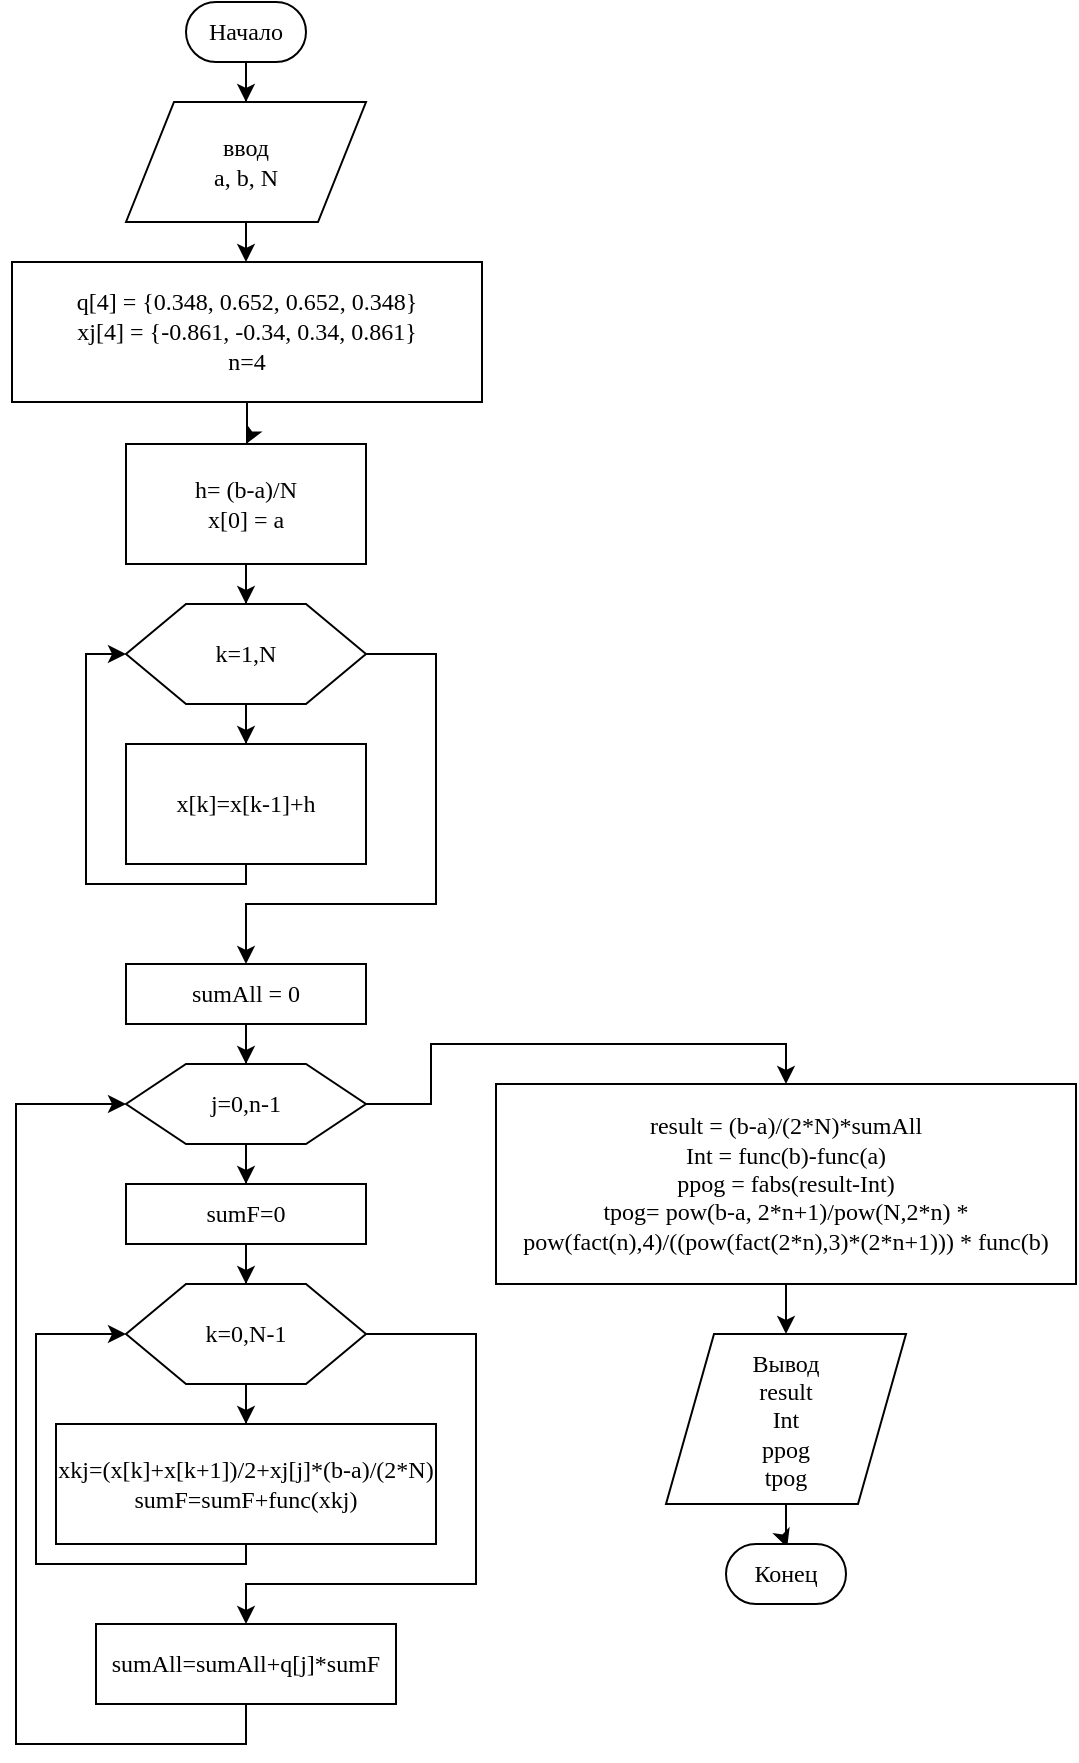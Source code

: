 <mxfile version="12.3.9" type="github" pages="1"><diagram id="Y_w7w-cOm790qcBsH489" name="Page-1"><mxGraphModel dx="981" dy="548" grid="1" gridSize="10" guides="1" tooltips="1" connect="1" arrows="1" fold="1" page="1" pageScale="1" pageWidth="850" pageHeight="1100" math="0" shadow="0"><root><mxCell id="0"/><mxCell id="1" parent="0"/><mxCell id="s3yEoPblxFA9ARGPBQ6r-3" style="edgeStyle=orthogonalEdgeStyle;rounded=0;orthogonalLoop=1;jettySize=auto;html=1;fontFamily=Times New Roman;" parent="1" source="s3yEoPblxFA9ARGPBQ6r-1" target="s3yEoPblxFA9ARGPBQ6r-2" edge="1"><mxGeometry relative="1" as="geometry"/></mxCell><mxCell id="s3yEoPblxFA9ARGPBQ6r-1" value="Начало" style="html=1;shadow=0;dashed=0;shape=mxgraph.bootstrap.roundedButton;align=center;whiteSpace=wrap;fontFamily=Times New Roman;" parent="1" vertex="1"><mxGeometry x="395" width="60" height="30" as="geometry"/></mxCell><mxCell id="s3yEoPblxFA9ARGPBQ6r-6" style="edgeStyle=orthogonalEdgeStyle;rounded=0;orthogonalLoop=1;jettySize=auto;html=1;entryX=0.5;entryY=0;entryDx=0;entryDy=0;fontFamily=Times New Roman;" parent="1" source="s3yEoPblxFA9ARGPBQ6r-2" target="s3yEoPblxFA9ARGPBQ6r-4" edge="1"><mxGeometry relative="1" as="geometry"/></mxCell><mxCell id="s3yEoPblxFA9ARGPBQ6r-2" value="ввод&lt;br&gt;a, b, N" style="shape=parallelogram;perimeter=parallelogramPerimeter;whiteSpace=wrap;html=1;fontFamily=Times New Roman;" parent="1" vertex="1"><mxGeometry x="365" y="50" width="120" height="60" as="geometry"/></mxCell><mxCell id="DQ6LGmoUYfBpaAukdXo8-1" style="edgeStyle=orthogonalEdgeStyle;rounded=0;orthogonalLoop=1;jettySize=auto;html=1;entryX=0.5;entryY=0;entryDx=0;entryDy=0;" edge="1" parent="1" source="s3yEoPblxFA9ARGPBQ6r-4" target="s3yEoPblxFA9ARGPBQ6r-5"><mxGeometry relative="1" as="geometry"/></mxCell><mxCell id="s3yEoPblxFA9ARGPBQ6r-4" value="&lt;font style=&quot;font-size: 12px&quot;&gt;&lt;span lang=&quot;EN-US&quot; style=&quot;line-height: 115%&quot;&gt;q&lt;/span&gt;&lt;span lang=&quot;EN-US&quot; style=&quot;line-height: 115%&quot;&gt;[&lt;/span&gt;&lt;span lang=&quot;EN-US&quot; style=&quot;line-height: 115%&quot;&gt;4&lt;/span&gt;&lt;span lang=&quot;EN-US&quot; style=&quot;line-height: 115%&quot;&gt;]&lt;/span&gt;&lt;span lang=&quot;EN-US&quot; style=&quot;line-height: 115%&quot;&gt; &lt;/span&gt;&lt;span lang=&quot;EN-US&quot; style=&quot;line-height: 115%&quot;&gt;=&lt;/span&gt;&lt;span lang=&quot;EN-US&quot; style=&quot;line-height: 115%&quot;&gt; &lt;/span&gt;&lt;span lang=&quot;EN-US&quot; style=&quot;line-height: 115%&quot;&gt;{&lt;/span&gt;&lt;span lang=&quot;EN-US&quot; style=&quot;line-height: 115%&quot;&gt;0.348&lt;/span&gt;&lt;span lang=&quot;EN-US&quot; style=&quot;line-height: 115%&quot;&gt;,&lt;/span&gt;&lt;span lang=&quot;EN-US&quot; style=&quot;line-height: 115%&quot;&gt; &lt;/span&gt;&lt;span lang=&quot;EN-US&quot; style=&quot;line-height: 115%&quot;&gt;0.652&lt;/span&gt;&lt;span lang=&quot;EN-US&quot; style=&quot;line-height: 115%&quot;&gt;,&lt;/span&gt;&lt;span lang=&quot;EN-US&quot; style=&quot;line-height: 115%&quot;&gt; &lt;/span&gt;&lt;span lang=&quot;EN-US&quot; style=&quot;line-height: 115%&quot;&gt;0.652&lt;/span&gt;&lt;span lang=&quot;EN-US&quot; style=&quot;line-height: 115%&quot;&gt;,&lt;/span&gt;&lt;span lang=&quot;EN-US&quot; style=&quot;line-height: 115%&quot;&gt; &lt;/span&gt;&lt;span lang=&quot;EN-US&quot; style=&quot;line-height: 115%&quot;&gt;0.348&lt;/span&gt;&lt;span lang=&quot;EN-US&quot; style=&quot;line-height: 115%&quot;&gt;}&lt;br&gt;&lt;span lang=&quot;EN-US&quot; style=&quot;line-height: 115%&quot;&gt;xj&lt;/span&gt;&lt;span lang=&quot;EN-US&quot; style=&quot;line-height: 115%&quot;&gt;[&lt;/span&gt;&lt;span lang=&quot;EN-US&quot; style=&quot;line-height: 115%&quot;&gt;4&lt;/span&gt;&lt;span lang=&quot;EN-US&quot; style=&quot;line-height: 115%&quot;&gt;]&lt;/span&gt;&lt;span lang=&quot;EN-US&quot; style=&quot;line-height: 115%&quot;&gt; &lt;/span&gt;&lt;span lang=&quot;EN-US&quot; style=&quot;line-height: 115%&quot;&gt;=&lt;/span&gt;&lt;span lang=&quot;EN-US&quot; style=&quot;line-height: 115%&quot;&gt; &lt;/span&gt;&lt;span lang=&quot;EN-US&quot; style=&quot;line-height: 115%&quot;&gt;{&lt;/span&gt;&lt;span lang=&quot;EN-US&quot; style=&quot;line-height: 115%&quot;&gt;-&lt;/span&gt;&lt;span lang=&quot;EN-US&quot; style=&quot;line-height: 115%&quot;&gt;0.861&lt;/span&gt;&lt;span lang=&quot;EN-US&quot; style=&quot;line-height: 115%&quot;&gt;,&lt;/span&gt;&lt;span lang=&quot;EN-US&quot; style=&quot;line-height: 115%&quot;&gt; &lt;/span&gt;&lt;span lang=&quot;EN-US&quot; style=&quot;line-height: 115%&quot;&gt;-&lt;/span&gt;&lt;span lang=&quot;EN-US&quot; style=&quot;line-height: 115%&quot;&gt;0.34&lt;/span&gt;&lt;span lang=&quot;EN-US&quot; style=&quot;line-height: 115%&quot;&gt;,&lt;/span&gt;&lt;span lang=&quot;EN-US&quot; style=&quot;line-height: 115%&quot;&gt; &lt;/span&gt;&lt;span lang=&quot;EN-US&quot; style=&quot;line-height: 115%&quot;&gt;0.34&lt;/span&gt;&lt;span lang=&quot;EN-US&quot; style=&quot;line-height: 115%&quot;&gt;,&lt;/span&gt;&lt;span lang=&quot;EN-US&quot; style=&quot;line-height: 115%&quot;&gt; &lt;/span&gt;&lt;span lang=&quot;EN-US&quot; style=&quot;line-height: 115%&quot;&gt;0.861&lt;/span&gt;&lt;span lang=&quot;EN-US&quot; style=&quot;line-height: 115%&quot;&gt;}&lt;br&gt;&lt;/span&gt;n=4&lt;br&gt;&lt;/span&gt;&lt;/font&gt;" style="rounded=0;whiteSpace=wrap;html=1;fontFamily=Times New Roman;" parent="1" vertex="1"><mxGeometry x="308" y="130" width="235" height="70" as="geometry"/></mxCell><mxCell id="s3yEoPblxFA9ARGPBQ6r-9" style="edgeStyle=orthogonalEdgeStyle;rounded=0;orthogonalLoop=1;jettySize=auto;html=1;entryX=0.5;entryY=0;entryDx=0;entryDy=0;fontFamily=Times New Roman;" parent="1" source="s3yEoPblxFA9ARGPBQ6r-5" target="s3yEoPblxFA9ARGPBQ6r-8" edge="1"><mxGeometry relative="1" as="geometry"/></mxCell><mxCell id="s3yEoPblxFA9ARGPBQ6r-5" value="h= (b-a)/N&lt;br&gt;x[0] = a" style="rounded=0;whiteSpace=wrap;html=1;fontFamily=Times New Roman;" parent="1" vertex="1"><mxGeometry x="365" y="221" width="120" height="60" as="geometry"/></mxCell><mxCell id="s3yEoPblxFA9ARGPBQ6r-11" style="edgeStyle=orthogonalEdgeStyle;rounded=0;orthogonalLoop=1;jettySize=auto;html=1;fontFamily=Times New Roman;" parent="1" source="s3yEoPblxFA9ARGPBQ6r-8" target="s3yEoPblxFA9ARGPBQ6r-10" edge="1"><mxGeometry relative="1" as="geometry"/></mxCell><mxCell id="s3yEoPblxFA9ARGPBQ6r-14" style="edgeStyle=orthogonalEdgeStyle;rounded=0;orthogonalLoop=1;jettySize=auto;html=1;entryX=0.5;entryY=0;entryDx=0;entryDy=0;fontFamily=Times New Roman;" parent="1" source="s3yEoPblxFA9ARGPBQ6r-8" target="s3yEoPblxFA9ARGPBQ6r-13" edge="1"><mxGeometry relative="1" as="geometry"><Array as="points"><mxPoint x="520" y="326"/><mxPoint x="520" y="451"/><mxPoint x="425" y="451"/></Array></mxGeometry></mxCell><mxCell id="s3yEoPblxFA9ARGPBQ6r-8" value="k=1,N" style="shape=hexagon;perimeter=hexagonPerimeter2;whiteSpace=wrap;html=1;fontFamily=Times New Roman;" parent="1" vertex="1"><mxGeometry x="365" y="301" width="120" height="50" as="geometry"/></mxCell><mxCell id="s3yEoPblxFA9ARGPBQ6r-12" style="edgeStyle=orthogonalEdgeStyle;rounded=0;orthogonalLoop=1;jettySize=auto;html=1;entryX=0;entryY=0.5;entryDx=0;entryDy=0;fontFamily=Times New Roman;" parent="1" source="s3yEoPblxFA9ARGPBQ6r-10" target="s3yEoPblxFA9ARGPBQ6r-8" edge="1"><mxGeometry relative="1" as="geometry"><Array as="points"><mxPoint x="425" y="441"/><mxPoint x="345" y="441"/><mxPoint x="345" y="326"/></Array></mxGeometry></mxCell><mxCell id="s3yEoPblxFA9ARGPBQ6r-10" value="x[k]=x[k-1]+h" style="rounded=0;whiteSpace=wrap;html=1;fontFamily=Times New Roman;" parent="1" vertex="1"><mxGeometry x="365" y="371" width="120" height="60" as="geometry"/></mxCell><mxCell id="s3yEoPblxFA9ARGPBQ6r-23" style="edgeStyle=orthogonalEdgeStyle;rounded=0;orthogonalLoop=1;jettySize=auto;html=1;entryX=0.5;entryY=0;entryDx=0;entryDy=0;fontFamily=Times New Roman;" parent="1" source="s3yEoPblxFA9ARGPBQ6r-13" target="s3yEoPblxFA9ARGPBQ6r-22" edge="1"><mxGeometry relative="1" as="geometry"/></mxCell><mxCell id="s3yEoPblxFA9ARGPBQ6r-13" value="sumAll = 0&lt;br&gt;" style="rounded=0;whiteSpace=wrap;html=1;fontFamily=Times New Roman;" parent="1" vertex="1"><mxGeometry x="365" y="481" width="120" height="30" as="geometry"/></mxCell><mxCell id="s3yEoPblxFA9ARGPBQ6r-20" style="edgeStyle=orthogonalEdgeStyle;rounded=0;orthogonalLoop=1;jettySize=auto;html=1;fontFamily=Times New Roman;" parent="1" source="s3yEoPblxFA9ARGPBQ6r-15" target="s3yEoPblxFA9ARGPBQ6r-19" edge="1"><mxGeometry relative="1" as="geometry"/></mxCell><mxCell id="s3yEoPblxFA9ARGPBQ6r-28" style="edgeStyle=orthogonalEdgeStyle;rounded=0;orthogonalLoop=1;jettySize=auto;html=1;entryX=0.5;entryY=0;entryDx=0;entryDy=0;fontFamily=Times New Roman;" parent="1" source="s3yEoPblxFA9ARGPBQ6r-15" target="s3yEoPblxFA9ARGPBQ6r-27" edge="1"><mxGeometry relative="1" as="geometry"><Array as="points"><mxPoint x="540" y="666"/><mxPoint x="540" y="791"/><mxPoint x="425" y="791"/></Array></mxGeometry></mxCell><mxCell id="s3yEoPblxFA9ARGPBQ6r-15" value="k=0,N-1" style="shape=hexagon;perimeter=hexagonPerimeter2;whiteSpace=wrap;html=1;fontFamily=Times New Roman;" parent="1" vertex="1"><mxGeometry x="365" y="641" width="120" height="50" as="geometry"/></mxCell><mxCell id="s3yEoPblxFA9ARGPBQ6r-21" style="edgeStyle=orthogonalEdgeStyle;rounded=0;orthogonalLoop=1;jettySize=auto;html=1;entryX=0;entryY=0.5;entryDx=0;entryDy=0;fontFamily=Times New Roman;" parent="1" source="s3yEoPblxFA9ARGPBQ6r-19" target="s3yEoPblxFA9ARGPBQ6r-15" edge="1"><mxGeometry relative="1" as="geometry"><Array as="points"><mxPoint x="425" y="781"/><mxPoint x="320" y="781"/><mxPoint x="320" y="666"/></Array></mxGeometry></mxCell><mxCell id="s3yEoPblxFA9ARGPBQ6r-19" value="xkj=(x[k]+x[k+1])/2+xj[j]*(b-a)/(2*N)&lt;br&gt;sumF=sumF+func(xkj)" style="rounded=0;whiteSpace=wrap;html=1;fontFamily=Times New Roman;" parent="1" vertex="1"><mxGeometry x="330" y="711" width="190" height="60" as="geometry"/></mxCell><mxCell id="s3yEoPblxFA9ARGPBQ6r-25" style="edgeStyle=orthogonalEdgeStyle;rounded=0;orthogonalLoop=1;jettySize=auto;html=1;entryX=0.5;entryY=0;entryDx=0;entryDy=0;fontFamily=Times New Roman;" parent="1" source="s3yEoPblxFA9ARGPBQ6r-22" target="s3yEoPblxFA9ARGPBQ6r-24" edge="1"><mxGeometry relative="1" as="geometry"/></mxCell><mxCell id="s3yEoPblxFA9ARGPBQ6r-31" style="edgeStyle=orthogonalEdgeStyle;rounded=0;orthogonalLoop=1;jettySize=auto;html=1;entryX=0.5;entryY=0;entryDx=0;entryDy=0;fontFamily=Times New Roman;" parent="1" source="s3yEoPblxFA9ARGPBQ6r-22" target="s3yEoPblxFA9ARGPBQ6r-30" edge="1"><mxGeometry relative="1" as="geometry"/></mxCell><mxCell id="s3yEoPblxFA9ARGPBQ6r-22" value="j=0,n-1" style="shape=hexagon;perimeter=hexagonPerimeter2;whiteSpace=wrap;html=1;fontFamily=Times New Roman;" parent="1" vertex="1"><mxGeometry x="365" y="531" width="120" height="40" as="geometry"/></mxCell><mxCell id="s3yEoPblxFA9ARGPBQ6r-26" style="edgeStyle=orthogonalEdgeStyle;rounded=0;orthogonalLoop=1;jettySize=auto;html=1;entryX=0.5;entryY=0;entryDx=0;entryDy=0;fontFamily=Times New Roman;" parent="1" source="s3yEoPblxFA9ARGPBQ6r-24" target="s3yEoPblxFA9ARGPBQ6r-15" edge="1"><mxGeometry relative="1" as="geometry"/></mxCell><mxCell id="s3yEoPblxFA9ARGPBQ6r-24" value="sumF=0" style="rounded=0;whiteSpace=wrap;html=1;fontFamily=Times New Roman;" parent="1" vertex="1"><mxGeometry x="365" y="591" width="120" height="30" as="geometry"/></mxCell><mxCell id="s3yEoPblxFA9ARGPBQ6r-29" style="edgeStyle=orthogonalEdgeStyle;rounded=0;orthogonalLoop=1;jettySize=auto;html=1;entryX=0;entryY=0.5;entryDx=0;entryDy=0;fontFamily=Times New Roman;" parent="1" source="s3yEoPblxFA9ARGPBQ6r-27" target="s3yEoPblxFA9ARGPBQ6r-22" edge="1"><mxGeometry relative="1" as="geometry"><Array as="points"><mxPoint x="425" y="871"/><mxPoint x="310" y="871"/><mxPoint x="310" y="551"/></Array></mxGeometry></mxCell><mxCell id="s3yEoPblxFA9ARGPBQ6r-27" value="sumAll=sumAll+q[j]*sumF" style="rounded=0;whiteSpace=wrap;html=1;fontFamily=Times New Roman;" parent="1" vertex="1"><mxGeometry x="350" y="811" width="150" height="40" as="geometry"/></mxCell><mxCell id="s3yEoPblxFA9ARGPBQ6r-33" style="edgeStyle=orthogonalEdgeStyle;rounded=0;orthogonalLoop=1;jettySize=auto;html=1;entryX=0.5;entryY=0;entryDx=0;entryDy=0;fontFamily=Times New Roman;" parent="1" source="s3yEoPblxFA9ARGPBQ6r-30" target="s3yEoPblxFA9ARGPBQ6r-32" edge="1"><mxGeometry relative="1" as="geometry"/></mxCell><mxCell id="s3yEoPblxFA9ARGPBQ6r-30" value="&lt;font style=&quot;font-size: 12px&quot;&gt;result = (b-a)/(2*N)*sumAll&lt;br&gt;Int = func(b)-func(a)&lt;br&gt;ppog = fabs(result-Int)&lt;br&gt;tpog=&amp;nbsp;&lt;span lang=&quot;EN-US&quot; style=&quot;line-height: 115%&quot;&gt;pow&lt;/span&gt;&lt;span lang=&quot;EN-US&quot; style=&quot;line-height: 115%&quot;&gt;(&lt;/span&gt;&lt;span lang=&quot;EN-US&quot; style=&quot;line-height: 115%&quot;&gt;b&lt;/span&gt;&lt;span lang=&quot;EN-US&quot; style=&quot;line-height: 115%&quot;&gt;-&lt;/span&gt;&lt;span lang=&quot;EN-US&quot; style=&quot;line-height: 115%&quot;&gt;a&lt;/span&gt;&lt;span lang=&quot;EN-US&quot; style=&quot;line-height: 115%&quot;&gt;,&lt;/span&gt;&lt;span lang=&quot;EN-US&quot; style=&quot;line-height: 115%&quot;&gt; &lt;/span&gt;&lt;span lang=&quot;EN-US&quot; style=&quot;line-height: 115%&quot;&gt;2&lt;/span&gt;&lt;span lang=&quot;EN-US&quot; style=&quot;line-height: 115%&quot;&gt;*&lt;/span&gt;&lt;span lang=&quot;EN-US&quot; style=&quot;line-height: 115%&quot;&gt;n&lt;/span&gt;&lt;span lang=&quot;EN-US&quot; style=&quot;line-height: 115%&quot;&gt;+&lt;/span&gt;&lt;span lang=&quot;EN-US&quot; style=&quot;line-height: 115%&quot;&gt;1&lt;/span&gt;&lt;span lang=&quot;EN-US&quot; style=&quot;line-height: 115%&quot;&gt;)/&lt;/span&gt;&lt;span lang=&quot;EN-US&quot; style=&quot;line-height: 115%&quot;&gt;pow&lt;/span&gt;&lt;span lang=&quot;EN-US&quot; style=&quot;line-height: 115%&quot;&gt;(&lt;/span&gt;&lt;span lang=&quot;EN-US&quot; style=&quot;line-height: 115%&quot;&gt;N&lt;/span&gt;&lt;span lang=&quot;EN-US&quot; style=&quot;line-height: 115%&quot;&gt;,&lt;/span&gt;&lt;span lang=&quot;EN-US&quot; style=&quot;line-height: 115%&quot;&gt;2&lt;/span&gt;&lt;span lang=&quot;EN-US&quot; style=&quot;line-height: 115%&quot;&gt;*&lt;/span&gt;&lt;span lang=&quot;EN-US&quot; style=&quot;line-height: 115%&quot;&gt;n&lt;/span&gt;&lt;span lang=&quot;EN-US&quot; style=&quot;line-height: 115%&quot;&gt;)&lt;/span&gt;&lt;span lang=&quot;EN-US&quot; style=&quot;line-height: 115%&quot;&gt; &lt;/span&gt;&lt;span lang=&quot;EN-US&quot; style=&quot;line-height: 115%&quot;&gt;*&lt;/span&gt;&lt;span lang=&quot;EN-US&quot; style=&quot;line-height: 115%&quot;&gt; &lt;/span&gt;&lt;span lang=&quot;EN-US&quot; style=&quot;line-height: 115%&quot;&gt;pow&lt;/span&gt;&lt;span lang=&quot;EN-US&quot; style=&quot;line-height: 115%&quot;&gt;(&lt;/span&gt;&lt;span lang=&quot;EN-US&quot; style=&quot;line-height: 115%&quot;&gt;fact&lt;/span&gt;&lt;span lang=&quot;EN-US&quot; style=&quot;line-height: 115%&quot;&gt;(&lt;/span&gt;&lt;span lang=&quot;EN-US&quot; style=&quot;line-height: 115%&quot;&gt;n&lt;/span&gt;&lt;span lang=&quot;EN-US&quot; style=&quot;line-height: 115%&quot;&gt;),&lt;/span&gt;&lt;span lang=&quot;EN-US&quot; style=&quot;line-height: 115%&quot;&gt;4&lt;/span&gt;&lt;span lang=&quot;EN-US&quot; style=&quot;line-height: 115%&quot;&gt;)/((&lt;/span&gt;&lt;span lang=&quot;EN-US&quot; style=&quot;line-height: 115%&quot;&gt;pow&lt;/span&gt;&lt;span lang=&quot;EN-US&quot; style=&quot;line-height: 115%&quot;&gt;(&lt;/span&gt;&lt;span lang=&quot;EN-US&quot; style=&quot;line-height: 115%&quot;&gt;fact&lt;/span&gt;&lt;span lang=&quot;EN-US&quot; style=&quot;line-height: 115%&quot;&gt;(&lt;/span&gt;&lt;span lang=&quot;EN-US&quot; style=&quot;line-height: 115%&quot;&gt;2&lt;/span&gt;&lt;span lang=&quot;EN-US&quot; style=&quot;line-height: 115%&quot;&gt;*&lt;/span&gt;&lt;span lang=&quot;EN-US&quot; style=&quot;line-height: 115%&quot;&gt;n&lt;/span&gt;&lt;span lang=&quot;EN-US&quot; style=&quot;line-height: 115%&quot;&gt;),&lt;/span&gt;&lt;span lang=&quot;EN-US&quot; style=&quot;line-height: 115%&quot;&gt;3&lt;/span&gt;&lt;span lang=&quot;EN-US&quot; style=&quot;line-height: 115%&quot;&gt;)*(&lt;/span&gt;&lt;span lang=&quot;EN-US&quot; style=&quot;line-height: 115%&quot;&gt;2&lt;/span&gt;&lt;span lang=&quot;EN-US&quot; style=&quot;line-height: 115%&quot;&gt;*&lt;/span&gt;&lt;span lang=&quot;EN-US&quot; style=&quot;line-height: 115%&quot;&gt;n&lt;/span&gt;&lt;span lang=&quot;EN-US&quot; style=&quot;line-height: 115%&quot;&gt;+&lt;/span&gt;&lt;span lang=&quot;EN-US&quot; style=&quot;line-height: 115%&quot;&gt;1&lt;/span&gt;&lt;span lang=&quot;EN-US&quot; style=&quot;line-height: 115%&quot;&gt;)))&lt;/span&gt;&lt;span lang=&quot;EN-US&quot; style=&quot;line-height: 115%&quot;&gt; &lt;/span&gt;&lt;span lang=&quot;EN-US&quot; style=&quot;line-height: 115%&quot;&gt;*&lt;/span&gt;&lt;span lang=&quot;EN-US&quot; style=&quot;line-height: 115%&quot;&gt;&amp;nbsp;func&lt;/span&gt;&lt;span lang=&quot;EN-US&quot; style=&quot;line-height: 115%&quot;&gt;(&lt;/span&gt;&lt;span lang=&quot;EN-US&quot; style=&quot;line-height: 115%&quot;&gt;b&lt;/span&gt;&lt;span lang=&quot;EN-US&quot; style=&quot;line-height: 115%&quot;&gt;)&lt;/span&gt;&lt;/font&gt;" style="rounded=0;whiteSpace=wrap;html=1;fontFamily=Times New Roman;" parent="1" vertex="1"><mxGeometry x="550" y="541" width="290" height="100" as="geometry"/></mxCell><mxCell id="s3yEoPblxFA9ARGPBQ6r-35" style="edgeStyle=orthogonalEdgeStyle;rounded=0;orthogonalLoop=1;jettySize=auto;html=1;entryX=0.51;entryY=0.056;entryDx=0;entryDy=0;entryPerimeter=0;fontFamily=Times New Roman;" parent="1" source="s3yEoPblxFA9ARGPBQ6r-32" target="s3yEoPblxFA9ARGPBQ6r-34" edge="1"><mxGeometry relative="1" as="geometry"/></mxCell><mxCell id="s3yEoPblxFA9ARGPBQ6r-32" value="Вывод&lt;br&gt;result&lt;br&gt;Int&lt;br&gt;ppog&lt;br&gt;tpog" style="shape=parallelogram;perimeter=parallelogramPerimeter;whiteSpace=wrap;html=1;fontFamily=Times New Roman;" parent="1" vertex="1"><mxGeometry x="635" y="666" width="120" height="85" as="geometry"/></mxCell><mxCell id="s3yEoPblxFA9ARGPBQ6r-34" value="Конец" style="html=1;shadow=0;dashed=0;shape=mxgraph.bootstrap.roundedButton;align=center;whiteSpace=wrap;fontFamily=Times New Roman;" parent="1" vertex="1"><mxGeometry x="665" y="771" width="60" height="30" as="geometry"/></mxCell></root></mxGraphModel></diagram></mxfile>